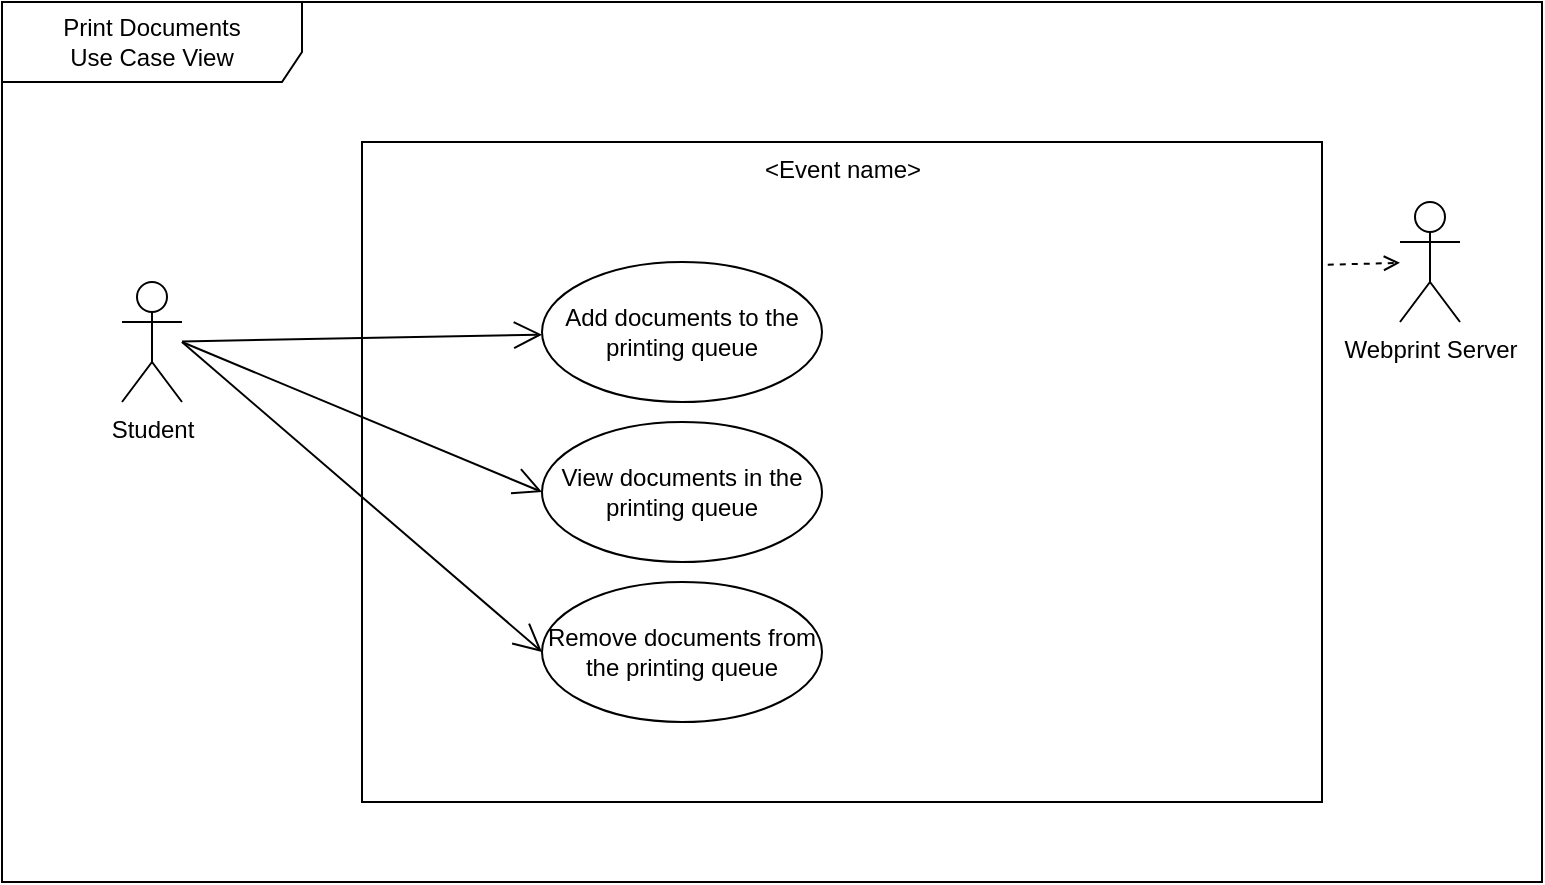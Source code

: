 <mxfile version="16.5.2" type="device"><diagram name="Page-1" id="e7e014a7-5840-1c2e-5031-d8a46d1fe8dd"><mxGraphModel dx="1422" dy="827" grid="1" gridSize="10" guides="1" tooltips="1" connect="1" arrows="1" fold="1" page="1" pageScale="1" pageWidth="1169" pageHeight="826" background="none" math="0" shadow="0"><root><mxCell id="0"/><mxCell id="1" parent="0"/><mxCell id="cancNr_CZB2pUsivO69R-43" value="Print Documents&lt;br&gt;Use Case View" style="shape=umlFrame;whiteSpace=wrap;html=1;width=150;height=40;" parent="1" vertex="1"><mxGeometry x="470" y="80" width="770" height="440" as="geometry"/></mxCell><mxCell id="cancNr_CZB2pUsivO69R-52" value="&amp;lt;Event name&amp;gt;" style="html=1;verticalAlign=top;" parent="1" vertex="1"><mxGeometry x="650" y="150" width="480" height="330" as="geometry"/></mxCell><mxCell id="cancNr_CZB2pUsivO69R-44" value="&lt;div&gt;Student&lt;/div&gt;" style="shape=umlActor;verticalLabelPosition=bottom;verticalAlign=top;html=1;outlineConnect=0;fillColor=rgb(255, 255, 255);strokeColor=rgb(0, 0, 0);fontColor=rgb(0, 0, 0);" parent="1" vertex="1"><mxGeometry x="530" y="220" width="30" height="60" as="geometry"/></mxCell><mxCell id="cancNr_CZB2pUsivO69R-49" value="Add documents to the printing queue" style="ellipse;whiteSpace=wrap;html=1;" parent="1" vertex="1"><mxGeometry x="740" y="210" width="140" height="70" as="geometry"/></mxCell><mxCell id="cancNr_CZB2pUsivO69R-53" value="Remove documents from the printing queue" style="ellipse;whiteSpace=wrap;html=1;" parent="1" vertex="1"><mxGeometry x="740" y="370" width="140" height="70" as="geometry"/></mxCell><mxCell id="cancNr_CZB2pUsivO69R-62" value="" style="endArrow=open;endFill=1;endSize=12;html=1;rounded=0;" parent="1" source="cancNr_CZB2pUsivO69R-44" target="cancNr_CZB2pUsivO69R-49" edge="1"><mxGeometry width="160" relative="1" as="geometry"><mxPoint x="650" y="460" as="sourcePoint"/><mxPoint x="810" y="460" as="targetPoint"/></mxGeometry></mxCell><mxCell id="cancNr_CZB2pUsivO69R-63" value="" style="endArrow=open;endFill=1;endSize=12;html=1;rounded=0;entryX=0;entryY=0.5;entryDx=0;entryDy=0;" parent="1" target="cancNr_CZB2pUsivO69R-53" edge="1"><mxGeometry width="160" relative="1" as="geometry"><mxPoint x="560" y="250" as="sourcePoint"/><mxPoint x="661.214" y="241.489" as="targetPoint"/></mxGeometry></mxCell><mxCell id="BnyOVOs4gjo6h901q8KE-1" value="Webprint Server" style="shape=umlActor;verticalLabelPosition=bottom;verticalAlign=top;html=1;outlineConnect=0;fillColor=rgb(255, 255, 255);strokeColor=rgb(0, 0, 0);fontColor=rgb(0, 0, 0);" vertex="1" parent="1"><mxGeometry x="1169" y="180" width="30" height="60" as="geometry"/></mxCell><mxCell id="BnyOVOs4gjo6h901q8KE-3" value="" style="rounded=0;orthogonalLoop=1;jettySize=auto;html=1;dashed=1;startArrow=none;startFill=0;endArrow=open;endFill=0;exitX=1.006;exitY=0.186;exitDx=0;exitDy=0;exitPerimeter=0;" edge="1" parent="1" source="cancNr_CZB2pUsivO69R-52" target="BnyOVOs4gjo6h901q8KE-1"><mxGeometry relative="1" as="geometry"><mxPoint x="800" y="325" as="sourcePoint"/><mxPoint x="1310" y="270" as="targetPoint"/></mxGeometry></mxCell><mxCell id="BnyOVOs4gjo6h901q8KE-8" value="View documents in the printing queue" style="ellipse;whiteSpace=wrap;html=1;" vertex="1" parent="1"><mxGeometry x="740" y="290" width="140" height="70" as="geometry"/></mxCell><mxCell id="BnyOVOs4gjo6h901q8KE-9" value="" style="endArrow=open;endFill=1;endSize=12;html=1;rounded=0;entryX=0;entryY=0.5;entryDx=0;entryDy=0;" edge="1" parent="1" target="BnyOVOs4gjo6h901q8KE-8"><mxGeometry width="160" relative="1" as="geometry"><mxPoint x="560" y="250" as="sourcePoint"/><mxPoint x="750" y="423" as="targetPoint"/></mxGeometry></mxCell></root></mxGraphModel></diagram></mxfile>